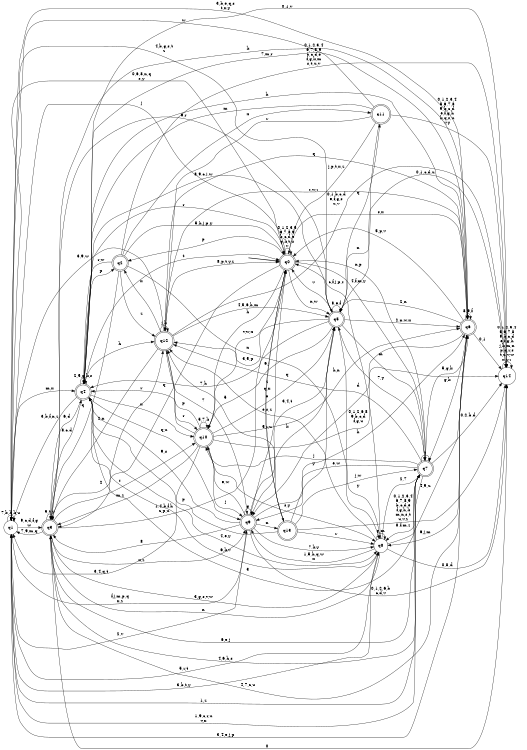 digraph BlueStar {
__start0 [style = invis, shape = none, label = "", width = 0, height = 0];

rankdir=LR;
size="8,5";

s0 [style="rounded,filled", color="black", fillcolor="white" shape="doublecircle", label="q0"];
s1 [style="filled", color="black", fillcolor="white" shape="circle", label="q1"];
s2 [style="rounded,filled", color="black", fillcolor="white" shape="doublecircle", label="q2"];
s3 [style="rounded,filled", color="black", fillcolor="white" shape="doublecircle", label="q3"];
s4 [style="rounded,filled", color="black", fillcolor="white" shape="doublecircle", label="q4"];
s5 [style="rounded,filled", color="black", fillcolor="white" shape="doublecircle", label="q5"];
s6 [style="rounded,filled", color="black", fillcolor="white" shape="doublecircle", label="q6"];
s7 [style="rounded,filled", color="black", fillcolor="white" shape="doublecircle", label="q7"];
s8 [style="filled", color="black", fillcolor="white" shape="circle", label="q8"];
s9 [style="rounded,filled", color="black", fillcolor="white" shape="doublecircle", label="q9"];
s10 [style="rounded,filled", color="black", fillcolor="white" shape="doublecircle", label="q10"];
s11 [style="rounded,filled", color="black", fillcolor="white" shape="doublecircle", label="q11"];
s12 [style="rounded,filled", color="black", fillcolor="white" shape="doublecircle", label="q12"];
s13 [style="rounded,filled", color="black", fillcolor="white" shape="doublecircle", label="q13"];
s14 [style="filled", color="black", fillcolor="white" shape="circle", label="q14"];
subgraph cluster_main { 
	graph [pad=".75", ranksep="0.15", nodesep="0.15"];
	 style=invis; 
	__start0 -> s0 [penwidth=2];
}
s0 -> s0 [label="0,1,2,3,5\n6,7,8,9\nb,c,d,e\ng,k,t,u\nv"];
s0 -> s1 [label="j"];
s0 -> s2 [label="p"];
s0 -> s3 [label="q"];
s0 -> s4 [label="r"];
s0 -> s5 [label="n,w"];
s0 -> s6 [label="s,x"];
s0 -> s7 [label="4,f,m,y"];
s0 -> s10 [label="h"];
s0 -> s13 [label="z"];
s1 -> s0 [label="0,6,8,n,q\ns,y"];
s1 -> s1 [label="7,b,h,k,u"];
s1 -> s3 [label="9,c,d,f,g\nw"];
s1 -> s4 [label="m,x"];
s1 -> s6 [label="3,4,e,j,p"];
s1 -> s7 [label="1,z"];
s1 -> s8 [label="5,r,t"];
s1 -> s9 [label="2,v"];
s2 -> s0 [label="5,h,j,p,y"];
s2 -> s3 [label="q"];
s2 -> s4 [label="r,w"];
s2 -> s8 [label="n"];
s2 -> s11 [label="x"];
s2 -> s12 [label="z"];
s2 -> s14 [label="0,1,2,3,4\n6,7,8,9\nb,c,d,e\nf,g,k,m\ns,t,u,v"];
s3 -> s0 [label="1,4,b,f,h\nn,p,u"];
s3 -> s1 [label="7,9,m,q"];
s3 -> s3 [label="5,t,y"];
s3 -> s4 [label="8,c,d"];
s3 -> s6 [label="k"];
s3 -> s7 [label="6,e,j"];
s3 -> s8 [label="3,g,s,v,w"];
s3 -> s9 [label="x,z"];
s3 -> s10 [label="r"];
s3 -> s12 [label="2"];
s3 -> s14 [label="0"];
s4 -> s0 [label="t"];
s4 -> s1 [label="3,b,f,n,z"];
s4 -> s2 [label="p"];
s4 -> s3 [label="6,d"];
s4 -> s4 [label="2,5,g,k,s"];
s4 -> s5 [label="8,9,c,j,w"];
s4 -> s6 [label="7,m,r"];
s4 -> s8 [label="4,e,y"];
s4 -> s9 [label="q,u"];
s4 -> s10 [label="x"];
s4 -> s12 [label="h"];
s4 -> s14 [label="0,1,v"];
s5 -> s0 [label="v"];
s5 -> s1 [label="4,b,g,s,t\nz"];
s5 -> s3 [label="9,r"];
s5 -> s4 [label="7,h"];
s5 -> s5 [label="8,e,f"];
s5 -> s6 [label="2,n,w,x"];
s5 -> s7 [label="m"];
s5 -> s8 [label="y"];
s5 -> s9 [label="k"];
s5 -> s10 [label="6,j"];
s5 -> s11 [label="q"];
s5 -> s12 [label="3,5,p"];
s5 -> s14 [label="0,1,c,d,u"];
s6 -> s0 [label="5,p,v"];
s6 -> s1 [label="3,b,e,q,s\nt,x,y"];
s6 -> s3 [label="4,7,c,u"];
s6 -> s4 [label="h"];
s6 -> s5 [label="2,n"];
s6 -> s6 [label="8,9,f"];
s6 -> s7 [label="g,k"];
s6 -> s8 [label="6,j,m"];
s6 -> s9 [label="d"];
s6 -> s12 [label="r,w,z"];
s6 -> s14 [label="0,1"];
s7 -> s0 [label="n,p"];
s7 -> s1 [label="1,9,c,r,u\nv,x"];
s7 -> s3 [label="4,6,h,s"];
s7 -> s4 [label="3"];
s7 -> s5 [label="7,y"];
s7 -> s6 [label="5,g,k"];
s7 -> s7 [label="t"];
s7 -> s8 [label="8,f,m,z"];
s7 -> s9 [label="e,w"];
s7 -> s10 [label="j"];
s7 -> s12 [label="q"];
s7 -> s14 [label="0,2,b,d"];
s8 -> s0 [label="c,f,j,p,r"];
s8 -> s1 [label="3,b,t,y"];
s8 -> s3 [label="n"];
s8 -> s4 [label="6,k,v"];
s8 -> s6 [label="4,9,u"];
s8 -> s7 [label="2,7"];
s8 -> s8 [label="g,m"];
s8 -> s9 [label="1,5,h,q,w\nx"];
s8 -> s12 [label="e,s,z"];
s8 -> s14 [label="0,8,d"];
s9 -> s0 [label="5,r,u"];
s9 -> s1 [label="f,j,m,p,q\nx,z"];
s9 -> s3 [label="8"];
s9 -> s4 [label="9,s"];
s9 -> s5 [label="3,4,t"];
s9 -> s6 [label="h"];
s9 -> s8 [label="7,k,y"];
s9 -> s9 [label="g"];
s9 -> s10 [label="e,w"];
s9 -> s13 [label="n"];
s9 -> s14 [label="0,1,2,6,b\nc,d,v"];
s10 -> s0 [label="v,w,x"];
s10 -> s1 [label="3,4,q,t"];
s10 -> s3 [label="m,z"];
s10 -> s4 [label="r"];
s10 -> s5 [label="e"];
s10 -> s6 [label="h,n"];
s10 -> s8 [label="s,y"];
s10 -> s9 [label="j"];
s10 -> s10 [label="5,7,k"];
s10 -> s12 [label="p"];
s10 -> s14 [label="0,1,2,6,8\n9,b,c,d\nf,g,u"];
s11 -> s0 [label="j,p,t,x,z"];
s11 -> s1 [label="w"];
s11 -> s4 [label="m"];
s11 -> s5 [label="n"];
s11 -> s12 [label="r"];
s11 -> s14 [label="0,1,2,3,4\n5,6,7,8\n9,b,c,d\ne,f,g,h\nk,q,s,u\nv,y"];
s12 -> s0 [label="8,p,t,y,z"];
s12 -> s1 [label="3,9,w"];
s12 -> s2 [label="x"];
s12 -> s3 [label="2,n"];
s12 -> s5 [label="4,5,6,h,m"];
s12 -> s6 [label="q"];
s12 -> s9 [label="7"];
s12 -> s10 [label="r"];
s12 -> s12 [label="j,k"];
s12 -> s14 [label="0,1,b,c,d\ne,f,g,s\nu,v"];
s13 -> s0 [label="q,x"];
s13 -> s4 [label="p"];
s13 -> s5 [label="y"];
s13 -> s7 [label="j,w"];
s13 -> s8 [label="r"];
s13 -> s12 [label="5"];
s13 -> s14 [label="0,1,2,3,4\n6,7,8,9\nb,c,d,e\nf,g,h,k\nm,n,s,t\nu,v,z"];
s14 -> s14 [label="0,1,2,3,4\n5,6,7,8\n9,b,c,d\ne,f,g,h\nj,k,m,n\np,q,r,s\nt,u,v,w\nx,y,z"];

}